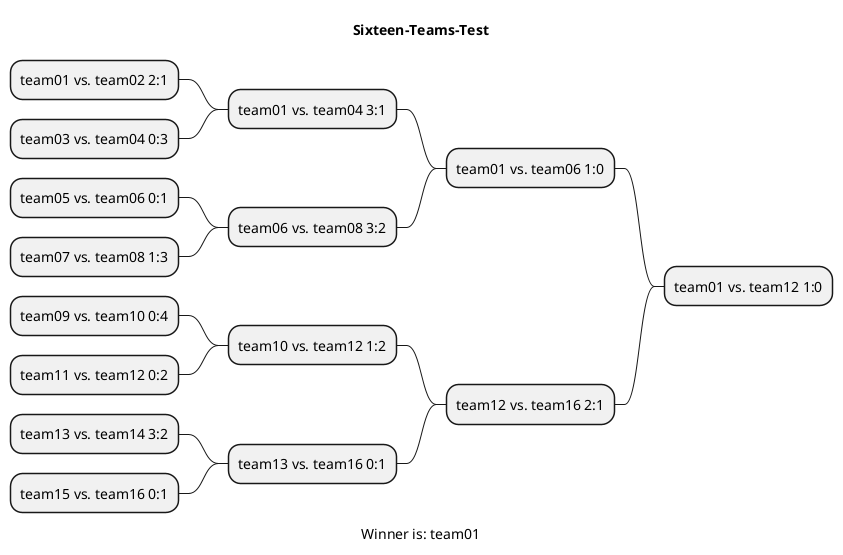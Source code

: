 @startmindmap Sixteen-Teams-Test.png
title Sixteen-Teams-Test

- team01 vs. team12 1:0

-- team01 vs. team06 1:0

--- team01 vs. team04 3:1

---- team01 vs. team02 2:1

---- team03 vs. team04 0:3

--- team06 vs. team08 3:2

---- team05 vs. team06 0:1

---- team07 vs. team08 1:3

-- team12 vs. team16 2:1

--- team10 vs. team12 1:2

---- team09 vs. team10 0:4

---- team11 vs. team12 0:2

--- team13 vs. team16 0:1

---- team13 vs. team14 3:2

---- team15 vs. team16 0:1
caption Winner is: team01
@endmindmap
